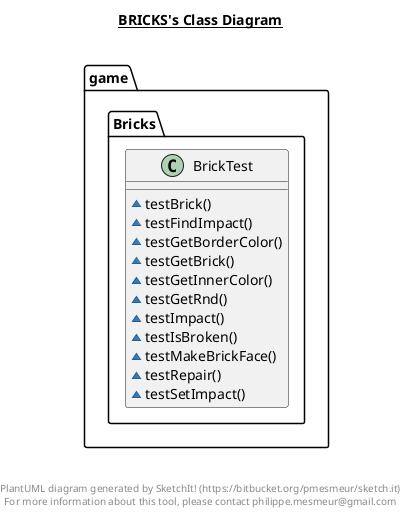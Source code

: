 @startuml

title __BRICKS's Class Diagram__\n

  namespace game {
    namespace Bricks {
      class game.Bricks.BrickTest {
          ~ testBrick()
          ~ testFindImpact()
          ~ testGetBorderColor()
          ~ testGetBrick()
          ~ testGetInnerColor()
          ~ testGetRnd()
          ~ testImpact()
          ~ testIsBroken()
          ~ testMakeBrickFace()
          ~ testRepair()
          ~ testSetImpact()
      }
    }
  }
  



right footer


PlantUML diagram generated by SketchIt! (https://bitbucket.org/pmesmeur/sketch.it)
For more information about this tool, please contact philippe.mesmeur@gmail.com
endfooter

@enduml
